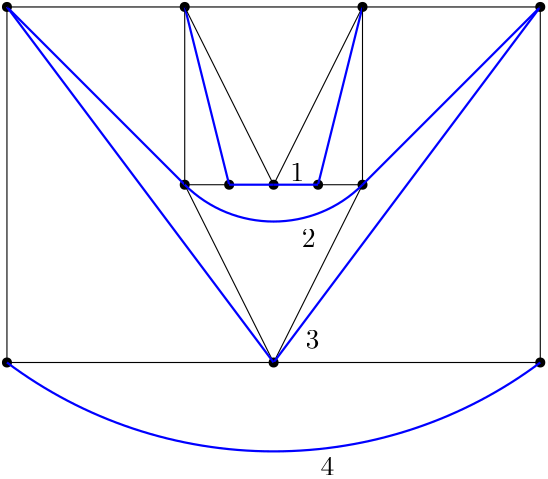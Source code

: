 <?xml version="1.0"?>
<!DOCTYPE ipe SYSTEM "ipe.dtd">
<ipe version="70206" creator="Ipe 7.2.6">
<info created="D:20161003134848" modified="D:20161003134848"/>
<ipestyle name="basic">
<symbol name="arrow/arc(spx)">
<path stroke="sym-stroke" fill="sym-stroke" pen="sym-pen">
0 0 m
-1 0.333 l
-1 -0.333 l
h
</path>
</symbol>
<symbol name="arrow/farc(spx)">
<path stroke="sym-stroke" fill="white" pen="sym-pen">
0 0 m
-1 0.333 l
-1 -0.333 l
h
</path>
</symbol>
<symbol name="arrow/ptarc(spx)">
<path stroke="sym-stroke" fill="sym-stroke" pen="sym-pen">
0 0 m
-1 0.333 l
-0.8 0 l
-1 -0.333 l
h
</path>
</symbol>
<symbol name="arrow/fptarc(spx)">
<path stroke="sym-stroke" fill="white" pen="sym-pen">
0 0 m
-1 0.333 l
-0.8 0 l
-1 -0.333 l
h
</path>
</symbol>
<symbol name="mark/circle(sx)" transformations="translations">
<path fill="sym-stroke">
0.6 0 0 0.6 0 0 e
0.4 0 0 0.4 0 0 e
</path>
</symbol>
<symbol name="mark/disk(sx)" transformations="translations">
<path fill="sym-stroke">
0.6 0 0 0.6 0 0 e
</path>
</symbol>
<symbol name="mark/fdisk(sfx)" transformations="translations">
<group>
<path fill="sym-fill">
0.5 0 0 0.5 0 0 e
</path>
<path fill="sym-stroke" fillrule="eofill">
0.6 0 0 0.6 0 0 e
0.4 0 0 0.4 0 0 e
</path>
</group>
</symbol>
<symbol name="mark/box(sx)" transformations="translations">
<path fill="sym-stroke" fillrule="eofill">
-0.6 -0.6 m
0.6 -0.6 l
0.6 0.6 l
-0.6 0.6 l
h
-0.4 -0.4 m
0.4 -0.4 l
0.4 0.4 l
-0.4 0.4 l
h
</path>
</symbol>
<symbol name="mark/square(sx)" transformations="translations">
<path fill="sym-stroke">
-0.6 -0.6 m
0.6 -0.6 l
0.6 0.6 l
-0.6 0.6 l
h
</path>
</symbol>
<symbol name="mark/fsquare(sfx)" transformations="translations">
<group>
<path fill="sym-fill">
-0.5 -0.5 m
0.5 -0.5 l
0.5 0.5 l
-0.5 0.5 l
h
</path>
<path fill="sym-stroke" fillrule="eofill">
-0.6 -0.6 m
0.6 -0.6 l
0.6 0.6 l
-0.6 0.6 l
h
-0.4 -0.4 m
0.4 -0.4 l
0.4 0.4 l
-0.4 0.4 l
h
</path>
</group>
</symbol>
<symbol name="mark/cross(sx)" transformations="translations">
<group>
<path fill="sym-stroke">
-0.43 -0.57 m
0.57 0.43 l
0.43 0.57 l
-0.57 -0.43 l
h
</path>
<path fill="sym-stroke">
-0.43 0.57 m
0.57 -0.43 l
0.43 -0.57 l
-0.57 0.43 l
h
</path>
</group>
</symbol>
<symbol name="arrow/fnormal(spx)">
<path stroke="sym-stroke" fill="white" pen="sym-pen">
0 0 m
-1 0.333 l
-1 -0.333 l
h
</path>
</symbol>
<symbol name="arrow/pointed(spx)">
<path stroke="sym-stroke" fill="sym-stroke" pen="sym-pen">
0 0 m
-1 0.333 l
-0.8 0 l
-1 -0.333 l
h
</path>
</symbol>
<symbol name="arrow/fpointed(spx)">
<path stroke="sym-stroke" fill="white" pen="sym-pen">
0 0 m
-1 0.333 l
-0.8 0 l
-1 -0.333 l
h
</path>
</symbol>
<symbol name="arrow/linear(spx)">
<path stroke="sym-stroke" pen="sym-pen">
-1 0.333 m
0 0 l
-1 -0.333 l
</path>
</symbol>
<symbol name="arrow/fdouble(spx)">
<path stroke="sym-stroke" fill="white" pen="sym-pen">
0 0 m
-1 0.333 l
-1 -0.333 l
h
-1 0 m
-2 0.333 l
-2 -0.333 l
h
</path>
</symbol>
<symbol name="arrow/double(spx)">
<path stroke="sym-stroke" fill="sym-stroke" pen="sym-pen">
0 0 m
-1 0.333 l
-1 -0.333 l
h
-1 0 m
-2 0.333 l
-2 -0.333 l
h
</path>
</symbol>
<pen name="heavier" value="0.8"/>
<pen name="fat" value="1.2"/>
<pen name="ultrafat" value="2"/>
<symbolsize name="large" value="5"/>
<symbolsize name="small" value="2"/>
<symbolsize name="tiny" value="1.1"/>
<arrowsize name="large" value="10"/>
<arrowsize name="small" value="5"/>
<arrowsize name="tiny" value="3"/>
<color name="red" value="1 0 0"/>
<color name="green" value="0 1 0"/>
<color name="blue" value="0 0 1"/>
<color name="yellow" value="1 1 0"/>
<color name="orange" value="1 0.647 0"/>
<color name="gold" value="1 0.843 0"/>
<color name="purple" value="0.627 0.125 0.941"/>
<color name="gray" value="0.745"/>
<color name="brown" value="0.647 0.165 0.165"/>
<color name="navy" value="0 0 0.502"/>
<color name="pink" value="1 0.753 0.796"/>
<color name="seagreen" value="0.18 0.545 0.341"/>
<color name="turquoise" value="0.251 0.878 0.816"/>
<color name="violet" value="0.933 0.51 0.933"/>
<color name="darkblue" value="0 0 0.545"/>
<color name="darkcyan" value="0 0.545 0.545"/>
<color name="darkgray" value="0.663"/>
<color name="darkgreen" value="0 0.392 0"/>
<color name="darkmagenta" value="0.545 0 0.545"/>
<color name="darkorange" value="1 0.549 0"/>
<color name="darkred" value="0.545 0 0"/>
<color name="lightblue" value="0.678 0.847 0.902"/>
<color name="lightcyan" value="0.878 1 1"/>
<color name="lightgray" value="0.827"/>
<color name="lightgreen" value="0.565 0.933 0.565"/>
<color name="lightyellow" value="1 1 0.878"/>
<dashstyle name="dashed" value="[4] 0"/>
<dashstyle name="dotted" value="[1 3] 0"/>
<dashstyle name="dash dotted" value="[4 2 1 2] 0"/>
<dashstyle name="dash dot dotted" value="[4 2 1 2 1 2] 0"/>
<textsize name="large" value="\large"/>
<textsize name="Large" value="\Large"/>
<textsize name="LARGE" value="\LARGE"/>
<textsize name="huge" value="\huge"/>
<textsize name="Huge" value="\Huge"/>
<textsize name="small" value="\small"/>
<textsize name="footnote" value="\footnotesize"/>
<textsize name="tiny" value="\tiny"/>
<textstyle name="center" begin="\begin{center}" end="\end{center}"/>
<textstyle name="itemize" begin="\begin{itemize}" end="\end{itemize}"/>
<textstyle name="item" begin="\begin{itemize}\item{}" end="\end{itemize}"/>
<gridsize name="4 pts" value="4"/>
<gridsize name="8 pts (~3 mm)" value="8"/>
<gridsize name="16 pts (~6 mm)" value="16"/>
<gridsize name="32 pts (~12 mm)" value="32"/>
<gridsize name="10 pts (~3.5 mm)" value="10"/>
<gridsize name="20 pts (~7 mm)" value="20"/>
<gridsize name="14 pts (~5 mm)" value="14"/>
<gridsize name="28 pts (~10 mm)" value="28"/>
<gridsize name="56 pts (~20 mm)" value="56"/>
<anglesize name="90 deg" value="90"/>
<anglesize name="60 deg" value="60"/>
<anglesize name="45 deg" value="45"/>
<anglesize name="30 deg" value="30"/>
<anglesize name="22.5 deg" value="22.5"/>
<opacity name="10%" value="0.1"/>
<opacity name="30%" value="0.3"/>
<opacity name="50%" value="0.5"/>
<opacity name="75%" value="0.75"/>
<tiling name="falling" angle="-60" step="4" width="1"/>
<tiling name="rising" angle="30" step="4" width="1"/>
</ipestyle>
<page>
<layer name="alpha"/>
<view layers="alpha" active="alpha"/>
<use layer="alpha" name="mark/disk(sx)" pos="128 704" size="normal" stroke="black"/>
<use name="mark/disk(sx)" pos="192 704" size="normal" stroke="black"/>
<use name="mark/disk(sx)" pos="256 704" size="normal" stroke="black"/>
<use name="mark/disk(sx)" pos="320 704" size="normal" stroke="black"/>
<use name="mark/disk(sx)" pos="128 576" size="normal" stroke="black"/>
<use name="mark/disk(sx)" pos="224 576" size="normal" stroke="black"/>
<use name="mark/disk(sx)" pos="320 576" size="normal" stroke="black"/>
<use name="mark/disk(sx)" pos="192 640" size="normal" stroke="black"/>
<use name="mark/disk(sx)" pos="256 640" size="normal" stroke="black"/>
<use name="mark/disk(sx)" pos="208 640" size="normal" stroke="black"/>
<use name="mark/disk(sx)" pos="224 640" size="normal" stroke="black"/>
<use name="mark/disk(sx)" pos="240 640" size="normal" stroke="black"/>
<path stroke="black">
128 704 m
128 576 l
</path>
<path stroke="black">
128 576 m
224 576 l
</path>
<path stroke="blue" pen="heavier">
128 704 m
192 640 l
192 640 l
</path>
<path stroke="black">
224 576 m
192 640 l
</path>
<path stroke="blue" pen="heavier">
128 704 m
224 576 l
</path>
<path stroke="black">
192 704 m
192 640 l
</path>
<path stroke="black">
224 576 m
256 640 l
</path>
<path stroke="blue" pen="heavier">
208 640 m
192 704 l
</path>
<path stroke="black">
224 640 m
192 704 l
</path>
<path stroke="black">
224 640 m
256 704 l
</path>
<path stroke="blue" pen="heavier">
240 640 m
256 704 l
</path>
<path stroke="black">
256 640 m
256 704 l
</path>
<path stroke="black">
192 640 m
208 640 l
</path>
<path stroke="blue" pen="heavier">
208 640 m
224 640 l
</path>
<path stroke="blue" pen="heavier">
224 640 m
240 640 l
</path>
<path stroke="black">
240 640 m
256 640 l
</path>
<path stroke="blue" pen="heavier">
224 576 m
320 704 l
</path>
<path stroke="blue" pen="heavier">
256 640 m
320 704 l
</path>
<path stroke="black">
256 704 m
320 704 l
</path>
<path stroke="black">
256 704 m
192 704 l
</path>
<path stroke="black">
192 704 m
128 704 l
</path>
<path stroke="black">
224 576 m
320 576 l
</path>
<path stroke="black">
320 576 m
320 704 l
</path>
<path stroke="blue" pen="heavier">
192 640 m
45.2548 0 0 45.2548 224 672 256 640 a
</path>
<path stroke="blue" pen="heavier">
128 576 m
160 0 0 160 224 704 320 576 a
</path>
<text matrix="-0.0256513 0 0 29.8624 235.754 -18871.57" transformations="translations" pos="224.895 653.532" stroke="black" type="label" width="4.981" height="6.42" depth="0" valign="center" style="math">1</text>
<text matrix="18.6114 0 0 2.02555 -4025.96 -640.222" transformations="translations" pos="228.895 622.532" stroke="black" type="label" width="4.981" height="6.42" depth="0" valign="center" style="math">2</text>
<text matrix="2.28612 0 0 1.42912 -317.512 -252.642" transformations="translations" pos="241.895 585.532" stroke="black" type="label" width="4.981" height="6.42" depth="0" valign="center" style="math">3</text>
<text transformations="translations" pos="240.895 538.532" stroke="black" type="label" width="4.981" height="6.42" depth="0" valign="center" style="math">4</text>
</page>
</ipe>
